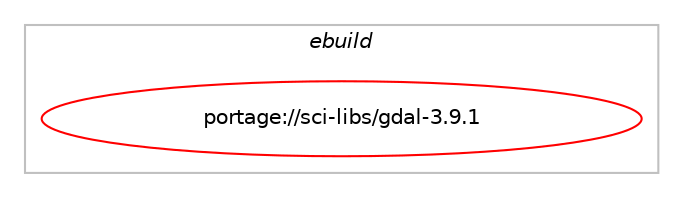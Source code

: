 digraph prolog {

# *************
# Graph options
# *************

newrank=true;
concentrate=true;
compound=true;
graph [rankdir=LR,fontname=Helvetica,fontsize=10,ranksep=1.5];#, ranksep=2.5, nodesep=0.2];
edge  [arrowhead=vee];
node  [fontname=Helvetica,fontsize=10];

# **********
# The ebuild
# **********

subgraph cluster_leftcol {
color=gray;
label=<<i>ebuild</i>>;
id [label="portage://sci-libs/gdal-3.9.1", color=red, width=4, href="../sci-libs/gdal-3.9.1.svg"];
}

# ****************
# The dependencies
# ****************

subgraph cluster_midcol {
color=gray;
label=<<i>dependencies</i>>;
subgraph cluster_compile {
fillcolor="#eeeeee";
style=filled;
label=<<i>compile</i>>;
# *** BEGIN UNKNOWN DEPENDENCY TYPE (TODO) ***
# id -> equal(use_conditional_group(positive,armadillo,portage://sci-libs/gdal-3.9.1,[package_dependency(portage://sci-libs/gdal-3.9.1,install,no,sci-libs,armadillo,none,[,,],any_same_slot,[use(enable(lapack),none)])]))
# *** END UNKNOWN DEPENDENCY TYPE (TODO) ***

# *** BEGIN UNKNOWN DEPENDENCY TYPE (TODO) ***
# id -> equal(use_conditional_group(positive,curl,portage://sci-libs/gdal-3.9.1,[package_dependency(portage://sci-libs/gdal-3.9.1,install,no,net-misc,curl,none,[,,],[],[])]))
# *** END UNKNOWN DEPENDENCY TYPE (TODO) ***

# *** BEGIN UNKNOWN DEPENDENCY TYPE (TODO) ***
# id -> equal(use_conditional_group(positive,fits,portage://sci-libs/gdal-3.9.1,[package_dependency(portage://sci-libs/gdal-3.9.1,install,no,sci-libs,cfitsio,none,[,,],any_same_slot,[])]))
# *** END UNKNOWN DEPENDENCY TYPE (TODO) ***

# *** BEGIN UNKNOWN DEPENDENCY TYPE (TODO) ***
# id -> equal(use_conditional_group(positive,geos,portage://sci-libs/gdal-3.9.1,[package_dependency(portage://sci-libs/gdal-3.9.1,install,no,sci-libs,geos,greaterequal,[3.8.0,,,3.8.0],[],[])]))
# *** END UNKNOWN DEPENDENCY TYPE (TODO) ***

# *** BEGIN UNKNOWN DEPENDENCY TYPE (TODO) ***
# id -> equal(use_conditional_group(positive,gif,portage://sci-libs/gdal-3.9.1,[package_dependency(portage://sci-libs/gdal-3.9.1,install,no,media-libs,giflib,none,[,,],any_same_slot,[])]))
# *** END UNKNOWN DEPENDENCY TYPE (TODO) ***

# *** BEGIN UNKNOWN DEPENDENCY TYPE (TODO) ***
# id -> equal(use_conditional_group(positive,gml,portage://sci-libs/gdal-3.9.1,[package_dependency(portage://sci-libs/gdal-3.9.1,install,no,dev-libs,xerces-c,greaterequal,[3.1,,,3.1],[],[])]))
# *** END UNKNOWN DEPENDENCY TYPE (TODO) ***

# *** BEGIN UNKNOWN DEPENDENCY TYPE (TODO) ***
# id -> equal(use_conditional_group(positive,hdf5,portage://sci-libs/gdal-3.9.1,[package_dependency(portage://sci-libs/gdal-3.9.1,install,no,sci-libs,hdf5,greaterequal,[1.6.4,,,1.6.4],any_same_slot,[use(enable(cxx),none),use(enable(szip),none)])]))
# *** END UNKNOWN DEPENDENCY TYPE (TODO) ***

# *** BEGIN UNKNOWN DEPENDENCY TYPE (TODO) ***
# id -> equal(use_conditional_group(positive,heif,portage://sci-libs/gdal-3.9.1,[package_dependency(portage://sci-libs/gdal-3.9.1,install,no,media-libs,libheif,none,[,,],any_same_slot,[])]))
# *** END UNKNOWN DEPENDENCY TYPE (TODO) ***

# *** BEGIN UNKNOWN DEPENDENCY TYPE (TODO) ***
# id -> equal(use_conditional_group(positive,java,portage://sci-libs/gdal-3.9.1,[package_dependency(portage://sci-libs/gdal-3.9.1,install,no,dev-java,java-config,greaterequal,[2.2.0,,-r3,2.2.0-r3],[],[])]))
# *** END UNKNOWN DEPENDENCY TYPE (TODO) ***

# *** BEGIN UNKNOWN DEPENDENCY TYPE (TODO) ***
# id -> equal(use_conditional_group(positive,java,portage://sci-libs/gdal-3.9.1,[package_dependency(portage://sci-libs/gdal-3.9.1,install,no,virtual,jdk,greaterequal,[1.8,,,1.8],any_different_slot,[use(disable(headless-awt),none)])]))
# *** END UNKNOWN DEPENDENCY TYPE (TODO) ***

# *** BEGIN UNKNOWN DEPENDENCY TYPE (TODO) ***
# id -> equal(use_conditional_group(positive,jpeg,portage://sci-libs/gdal-3.9.1,[package_dependency(portage://sci-libs/gdal-3.9.1,install,no,media-libs,libjpeg-turbo,none,[,,],any_same_slot,[])]))
# *** END UNKNOWN DEPENDENCY TYPE (TODO) ***

# *** BEGIN UNKNOWN DEPENDENCY TYPE (TODO) ***
# id -> equal(use_conditional_group(positive,jpeg2k,portage://sci-libs/gdal-3.9.1,[package_dependency(portage://sci-libs/gdal-3.9.1,install,no,media-libs,openjpeg,none,[,,],[slot(2),equal],[])]))
# *** END UNKNOWN DEPENDENCY TYPE (TODO) ***

# *** BEGIN UNKNOWN DEPENDENCY TYPE (TODO) ***
# id -> equal(use_conditional_group(positive,lzma,portage://sci-libs/gdal-3.9.1,[any_of_group([package_dependency(portage://sci-libs/gdal-3.9.1,install,no,app-arch,xz-utils,none,[,,],[],[]),package_dependency(portage://sci-libs/gdal-3.9.1,install,no,app-arch,lzma,none,[,,],[],[])])]))
# *** END UNKNOWN DEPENDENCY TYPE (TODO) ***

# *** BEGIN UNKNOWN DEPENDENCY TYPE (TODO) ***
# id -> equal(use_conditional_group(positive,mysql,portage://sci-libs/gdal-3.9.1,[package_dependency(portage://sci-libs/gdal-3.9.1,install,no,virtual,mysql,none,[,,],[],[])]))
# *** END UNKNOWN DEPENDENCY TYPE (TODO) ***

# *** BEGIN UNKNOWN DEPENDENCY TYPE (TODO) ***
# id -> equal(use_conditional_group(positive,netcdf,portage://sci-libs/gdal-3.9.1,[package_dependency(portage://sci-libs/gdal-3.9.1,install,no,sci-libs,netcdf,none,[,,],any_same_slot,[])]))
# *** END UNKNOWN DEPENDENCY TYPE (TODO) ***

# *** BEGIN UNKNOWN DEPENDENCY TYPE (TODO) ***
# id -> equal(use_conditional_group(positive,odbc,portage://sci-libs/gdal-3.9.1,[package_dependency(portage://sci-libs/gdal-3.9.1,install,no,dev-db,unixODBC,none,[,,],[],[])]))
# *** END UNKNOWN DEPENDENCY TYPE (TODO) ***

# *** BEGIN UNKNOWN DEPENDENCY TYPE (TODO) ***
# id -> equal(use_conditional_group(positive,ogdi,portage://sci-libs/gdal-3.9.1,[package_dependency(portage://sci-libs/gdal-3.9.1,install,no,sci-libs,ogdi,greaterequal,[4.1.0,,-r1,4.1.0-r1],[],[])]))
# *** END UNKNOWN DEPENDENCY TYPE (TODO) ***

# *** BEGIN UNKNOWN DEPENDENCY TYPE (TODO) ***
# id -> equal(use_conditional_group(positive,opencl,portage://sci-libs/gdal-3.9.1,[package_dependency(portage://sci-libs/gdal-3.9.1,install,no,virtual,opencl,none,[,,],[],[])]))
# *** END UNKNOWN DEPENDENCY TYPE (TODO) ***

# *** BEGIN UNKNOWN DEPENDENCY TYPE (TODO) ***
# id -> equal(use_conditional_group(positive,oracle,portage://sci-libs/gdal-3.9.1,[package_dependency(portage://sci-libs/gdal-3.9.1,install,no,dev-db,oracle-instantclient,none,[,,],any_same_slot,[])]))
# *** END UNKNOWN DEPENDENCY TYPE (TODO) ***

# *** BEGIN UNKNOWN DEPENDENCY TYPE (TODO) ***
# id -> equal(use_conditional_group(positive,parquet,portage://sci-libs/gdal-3.9.1,[package_dependency(portage://sci-libs/gdal-3.9.1,install,no,dev-libs,apache-arrow,none,[,,],any_same_slot,[use(enable(dataset),none),use(enable(parquet),none)])]))
# *** END UNKNOWN DEPENDENCY TYPE (TODO) ***

# *** BEGIN UNKNOWN DEPENDENCY TYPE (TODO) ***
# id -> equal(use_conditional_group(positive,pdf,portage://sci-libs/gdal-3.9.1,[package_dependency(portage://sci-libs/gdal-3.9.1,install,no,app-text,poppler,none,[,,],any_same_slot,[])]))
# *** END UNKNOWN DEPENDENCY TYPE (TODO) ***

# *** BEGIN UNKNOWN DEPENDENCY TYPE (TODO) ***
# id -> equal(use_conditional_group(positive,png,portage://sci-libs/gdal-3.9.1,[package_dependency(portage://sci-libs/gdal-3.9.1,install,no,media-libs,libpng,none,[,,],any_same_slot,[])]))
# *** END UNKNOWN DEPENDENCY TYPE (TODO) ***

# *** BEGIN UNKNOWN DEPENDENCY TYPE (TODO) ***
# id -> equal(use_conditional_group(positive,postgres,portage://sci-libs/gdal-3.9.1,[package_dependency(portage://sci-libs/gdal-3.9.1,install,no,dev-db,postgresql,greaterequal,[8.4,,,8.4],any_same_slot,[])]))
# *** END UNKNOWN DEPENDENCY TYPE (TODO) ***

# *** BEGIN UNKNOWN DEPENDENCY TYPE (TODO) ***
# id -> equal(use_conditional_group(positive,python,portage://sci-libs/gdal-3.9.1,[use_conditional_group(positive,python_single_target_python3_10,portage://sci-libs/gdal-3.9.1,[package_dependency(portage://sci-libs/gdal-3.9.1,install,no,dev-lang,python,none,[,,],[slot(3.10)],[])]),use_conditional_group(positive,python_single_target_python3_11,portage://sci-libs/gdal-3.9.1,[package_dependency(portage://sci-libs/gdal-3.9.1,install,no,dev-lang,python,none,[,,],[slot(3.11)],[])]),use_conditional_group(positive,python_single_target_python3_12,portage://sci-libs/gdal-3.9.1,[package_dependency(portage://sci-libs/gdal-3.9.1,install,no,dev-lang,python,none,[,,],[slot(3.12)],[])]),use_conditional_group(positive,python_single_target_python3_10,portage://sci-libs/gdal-3.9.1,[package_dependency(portage://sci-libs/gdal-3.9.1,install,no,dev-python,numpy,none,[,,],[],[use(enable(python_targets_python3_10),negative)])]),use_conditional_group(positive,python_single_target_python3_11,portage://sci-libs/gdal-3.9.1,[package_dependency(portage://sci-libs/gdal-3.9.1,install,no,dev-python,numpy,none,[,,],[],[use(enable(python_targets_python3_11),negative)])]),use_conditional_group(positive,python_single_target_python3_12,portage://sci-libs/gdal-3.9.1,[package_dependency(portage://sci-libs/gdal-3.9.1,install,no,dev-python,numpy,none,[,,],[],[use(enable(python_targets_python3_12),negative)])])]))
# *** END UNKNOWN DEPENDENCY TYPE (TODO) ***

# *** BEGIN UNKNOWN DEPENDENCY TYPE (TODO) ***
# id -> equal(use_conditional_group(positive,spatialite,portage://sci-libs/gdal-3.9.1,[package_dependency(portage://sci-libs/gdal-3.9.1,install,no,dev-db,spatialite,none,[,,],[],[])]))
# *** END UNKNOWN DEPENDENCY TYPE (TODO) ***

# *** BEGIN UNKNOWN DEPENDENCY TYPE (TODO) ***
# id -> equal(use_conditional_group(positive,sqlite,portage://sci-libs/gdal-3.9.1,[package_dependency(portage://sci-libs/gdal-3.9.1,install,no,dev-db,sqlite,none,[,,],[slot(3)],[])]))
# *** END UNKNOWN DEPENDENCY TYPE (TODO) ***

# *** BEGIN UNKNOWN DEPENDENCY TYPE (TODO) ***
# id -> equal(use_conditional_group(positive,webp,portage://sci-libs/gdal-3.9.1,[package_dependency(portage://sci-libs/gdal-3.9.1,install,no,media-libs,libwebp,none,[,,],any_same_slot,[])]))
# *** END UNKNOWN DEPENDENCY TYPE (TODO) ***

# *** BEGIN UNKNOWN DEPENDENCY TYPE (TODO) ***
# id -> equal(use_conditional_group(positive,xls,portage://sci-libs/gdal-3.9.1,[package_dependency(portage://sci-libs/gdal-3.9.1,install,no,dev-libs,freexl,none,[,,],[],[])]))
# *** END UNKNOWN DEPENDENCY TYPE (TODO) ***

# *** BEGIN UNKNOWN DEPENDENCY TYPE (TODO) ***
# id -> equal(use_conditional_group(positive,zstd,portage://sci-libs/gdal-3.9.1,[package_dependency(portage://sci-libs/gdal-3.9.1,install,no,app-arch,zstd,none,[,,],any_same_slot,[])]))
# *** END UNKNOWN DEPENDENCY TYPE (TODO) ***

# *** BEGIN UNKNOWN DEPENDENCY TYPE (TODO) ***
# id -> equal(package_dependency(portage://sci-libs/gdal-3.9.1,install,no,dev-libs,expat,none,[,,],[],[]))
# *** END UNKNOWN DEPENDENCY TYPE (TODO) ***

# *** BEGIN UNKNOWN DEPENDENCY TYPE (TODO) ***
# id -> equal(package_dependency(portage://sci-libs/gdal-3.9.1,install,no,dev-libs,json-c,none,[,,],any_same_slot,[]))
# *** END UNKNOWN DEPENDENCY TYPE (TODO) ***

# *** BEGIN UNKNOWN DEPENDENCY TYPE (TODO) ***
# id -> equal(package_dependency(portage://sci-libs/gdal-3.9.1,install,no,dev-libs,libpcre2,none,[,,],[],[]))
# *** END UNKNOWN DEPENDENCY TYPE (TODO) ***

# *** BEGIN UNKNOWN DEPENDENCY TYPE (TODO) ***
# id -> equal(package_dependency(portage://sci-libs/gdal-3.9.1,install,no,dev-libs,libxml2,none,[,,],[slot(2)],[]))
# *** END UNKNOWN DEPENDENCY TYPE (TODO) ***

# *** BEGIN UNKNOWN DEPENDENCY TYPE (TODO) ***
# id -> equal(package_dependency(portage://sci-libs/gdal-3.9.1,install,no,dev-libs,openssl,none,[,,],any_same_slot,[]))
# *** END UNKNOWN DEPENDENCY TYPE (TODO) ***

# *** BEGIN UNKNOWN DEPENDENCY TYPE (TODO) ***
# id -> equal(package_dependency(portage://sci-libs/gdal-3.9.1,install,no,media-libs,tiff,none,[,,],[],[]))
# *** END UNKNOWN DEPENDENCY TYPE (TODO) ***

# *** BEGIN UNKNOWN DEPENDENCY TYPE (TODO) ***
# id -> equal(package_dependency(portage://sci-libs/gdal-3.9.1,install,no,sci-libs,libgeotiff,greaterequal,[1.5.1,,-r1,1.5.1-r1],any_same_slot,[]))
# *** END UNKNOWN DEPENDENCY TYPE (TODO) ***

# *** BEGIN UNKNOWN DEPENDENCY TYPE (TODO) ***
# id -> equal(package_dependency(portage://sci-libs/gdal-3.9.1,install,no,sci-libs,proj,greaterequal,[6.0.0,,,6.0.0],any_same_slot,[]))
# *** END UNKNOWN DEPENDENCY TYPE (TODO) ***

# *** BEGIN UNKNOWN DEPENDENCY TYPE (TODO) ***
# id -> equal(package_dependency(portage://sci-libs/gdal-3.9.1,install,no,sys-libs,zlib,none,[,,],[],[use(enable(minizip),positive)]))
# *** END UNKNOWN DEPENDENCY TYPE (TODO) ***

}
subgraph cluster_compileandrun {
fillcolor="#eeeeee";
style=filled;
label=<<i>compile and run</i>>;
}
subgraph cluster_run {
fillcolor="#eeeeee";
style=filled;
label=<<i>run</i>>;
# *** BEGIN UNKNOWN DEPENDENCY TYPE (TODO) ***
# id -> equal(use_conditional_group(positive,armadillo,portage://sci-libs/gdal-3.9.1,[package_dependency(portage://sci-libs/gdal-3.9.1,run,no,sci-libs,armadillo,none,[,,],any_same_slot,[use(enable(lapack),none)])]))
# *** END UNKNOWN DEPENDENCY TYPE (TODO) ***

# *** BEGIN UNKNOWN DEPENDENCY TYPE (TODO) ***
# id -> equal(use_conditional_group(positive,curl,portage://sci-libs/gdal-3.9.1,[package_dependency(portage://sci-libs/gdal-3.9.1,run,no,net-misc,curl,none,[,,],[],[])]))
# *** END UNKNOWN DEPENDENCY TYPE (TODO) ***

# *** BEGIN UNKNOWN DEPENDENCY TYPE (TODO) ***
# id -> equal(use_conditional_group(positive,fits,portage://sci-libs/gdal-3.9.1,[package_dependency(portage://sci-libs/gdal-3.9.1,run,no,sci-libs,cfitsio,none,[,,],any_same_slot,[])]))
# *** END UNKNOWN DEPENDENCY TYPE (TODO) ***

# *** BEGIN UNKNOWN DEPENDENCY TYPE (TODO) ***
# id -> equal(use_conditional_group(positive,geos,portage://sci-libs/gdal-3.9.1,[package_dependency(portage://sci-libs/gdal-3.9.1,run,no,sci-libs,geos,greaterequal,[3.8.0,,,3.8.0],[],[])]))
# *** END UNKNOWN DEPENDENCY TYPE (TODO) ***

# *** BEGIN UNKNOWN DEPENDENCY TYPE (TODO) ***
# id -> equal(use_conditional_group(positive,gif,portage://sci-libs/gdal-3.9.1,[package_dependency(portage://sci-libs/gdal-3.9.1,run,no,media-libs,giflib,none,[,,],any_same_slot,[])]))
# *** END UNKNOWN DEPENDENCY TYPE (TODO) ***

# *** BEGIN UNKNOWN DEPENDENCY TYPE (TODO) ***
# id -> equal(use_conditional_group(positive,gml,portage://sci-libs/gdal-3.9.1,[package_dependency(portage://sci-libs/gdal-3.9.1,run,no,dev-libs,xerces-c,greaterequal,[3.1,,,3.1],[],[])]))
# *** END UNKNOWN DEPENDENCY TYPE (TODO) ***

# *** BEGIN UNKNOWN DEPENDENCY TYPE (TODO) ***
# id -> equal(use_conditional_group(positive,hdf5,portage://sci-libs/gdal-3.9.1,[package_dependency(portage://sci-libs/gdal-3.9.1,run,no,sci-libs,hdf5,greaterequal,[1.6.4,,,1.6.4],any_same_slot,[use(enable(cxx),none),use(enable(szip),none)])]))
# *** END UNKNOWN DEPENDENCY TYPE (TODO) ***

# *** BEGIN UNKNOWN DEPENDENCY TYPE (TODO) ***
# id -> equal(use_conditional_group(positive,heif,portage://sci-libs/gdal-3.9.1,[package_dependency(portage://sci-libs/gdal-3.9.1,run,no,media-libs,libheif,none,[,,],any_same_slot,[])]))
# *** END UNKNOWN DEPENDENCY TYPE (TODO) ***

# *** BEGIN UNKNOWN DEPENDENCY TYPE (TODO) ***
# id -> equal(use_conditional_group(positive,java,portage://sci-libs/gdal-3.9.1,[package_dependency(portage://sci-libs/gdal-3.9.1,run,no,dev-java,java-config,greaterequal,[2.2.0,,-r3,2.2.0-r3],[],[])]))
# *** END UNKNOWN DEPENDENCY TYPE (TODO) ***

# *** BEGIN UNKNOWN DEPENDENCY TYPE (TODO) ***
# id -> equal(use_conditional_group(positive,java,portage://sci-libs/gdal-3.9.1,[package_dependency(portage://sci-libs/gdal-3.9.1,run,no,virtual,jdk,greaterequal,[1.8,,,1.8],any_different_slot,[use(disable(headless-awt),none)])]))
# *** END UNKNOWN DEPENDENCY TYPE (TODO) ***

# *** BEGIN UNKNOWN DEPENDENCY TYPE (TODO) ***
# id -> equal(use_conditional_group(positive,java,portage://sci-libs/gdal-3.9.1,[package_dependency(portage://sci-libs/gdal-3.9.1,run,no,virtual,jre,greaterequal,[1.8,,,1.8],any_different_slot,[])]))
# *** END UNKNOWN DEPENDENCY TYPE (TODO) ***

# *** BEGIN UNKNOWN DEPENDENCY TYPE (TODO) ***
# id -> equal(use_conditional_group(positive,jpeg,portage://sci-libs/gdal-3.9.1,[package_dependency(portage://sci-libs/gdal-3.9.1,run,no,media-libs,libjpeg-turbo,none,[,,],any_same_slot,[])]))
# *** END UNKNOWN DEPENDENCY TYPE (TODO) ***

# *** BEGIN UNKNOWN DEPENDENCY TYPE (TODO) ***
# id -> equal(use_conditional_group(positive,jpeg2k,portage://sci-libs/gdal-3.9.1,[package_dependency(portage://sci-libs/gdal-3.9.1,run,no,media-libs,openjpeg,none,[,,],[slot(2),equal],[])]))
# *** END UNKNOWN DEPENDENCY TYPE (TODO) ***

# *** BEGIN UNKNOWN DEPENDENCY TYPE (TODO) ***
# id -> equal(use_conditional_group(positive,lzma,portage://sci-libs/gdal-3.9.1,[any_of_group([package_dependency(portage://sci-libs/gdal-3.9.1,run,no,app-arch,xz-utils,none,[,,],[],[]),package_dependency(portage://sci-libs/gdal-3.9.1,run,no,app-arch,lzma,none,[,,],[],[])])]))
# *** END UNKNOWN DEPENDENCY TYPE (TODO) ***

# *** BEGIN UNKNOWN DEPENDENCY TYPE (TODO) ***
# id -> equal(use_conditional_group(positive,mysql,portage://sci-libs/gdal-3.9.1,[package_dependency(portage://sci-libs/gdal-3.9.1,run,no,virtual,mysql,none,[,,],[],[])]))
# *** END UNKNOWN DEPENDENCY TYPE (TODO) ***

# *** BEGIN UNKNOWN DEPENDENCY TYPE (TODO) ***
# id -> equal(use_conditional_group(positive,netcdf,portage://sci-libs/gdal-3.9.1,[package_dependency(portage://sci-libs/gdal-3.9.1,run,no,sci-libs,netcdf,none,[,,],any_same_slot,[])]))
# *** END UNKNOWN DEPENDENCY TYPE (TODO) ***

# *** BEGIN UNKNOWN DEPENDENCY TYPE (TODO) ***
# id -> equal(use_conditional_group(positive,odbc,portage://sci-libs/gdal-3.9.1,[package_dependency(portage://sci-libs/gdal-3.9.1,run,no,dev-db,unixODBC,none,[,,],[],[])]))
# *** END UNKNOWN DEPENDENCY TYPE (TODO) ***

# *** BEGIN UNKNOWN DEPENDENCY TYPE (TODO) ***
# id -> equal(use_conditional_group(positive,ogdi,portage://sci-libs/gdal-3.9.1,[package_dependency(portage://sci-libs/gdal-3.9.1,run,no,sci-libs,ogdi,greaterequal,[4.1.0,,-r1,4.1.0-r1],[],[])]))
# *** END UNKNOWN DEPENDENCY TYPE (TODO) ***

# *** BEGIN UNKNOWN DEPENDENCY TYPE (TODO) ***
# id -> equal(use_conditional_group(positive,opencl,portage://sci-libs/gdal-3.9.1,[package_dependency(portage://sci-libs/gdal-3.9.1,run,no,virtual,opencl,none,[,,],[],[])]))
# *** END UNKNOWN DEPENDENCY TYPE (TODO) ***

# *** BEGIN UNKNOWN DEPENDENCY TYPE (TODO) ***
# id -> equal(use_conditional_group(positive,oracle,portage://sci-libs/gdal-3.9.1,[package_dependency(portage://sci-libs/gdal-3.9.1,run,no,dev-db,oracle-instantclient,none,[,,],any_same_slot,[])]))
# *** END UNKNOWN DEPENDENCY TYPE (TODO) ***

# *** BEGIN UNKNOWN DEPENDENCY TYPE (TODO) ***
# id -> equal(use_conditional_group(positive,parquet,portage://sci-libs/gdal-3.9.1,[package_dependency(portage://sci-libs/gdal-3.9.1,run,no,dev-libs,apache-arrow,none,[,,],any_same_slot,[use(enable(dataset),none),use(enable(parquet),none)])]))
# *** END UNKNOWN DEPENDENCY TYPE (TODO) ***

# *** BEGIN UNKNOWN DEPENDENCY TYPE (TODO) ***
# id -> equal(use_conditional_group(positive,pdf,portage://sci-libs/gdal-3.9.1,[package_dependency(portage://sci-libs/gdal-3.9.1,run,no,app-text,poppler,none,[,,],any_same_slot,[])]))
# *** END UNKNOWN DEPENDENCY TYPE (TODO) ***

# *** BEGIN UNKNOWN DEPENDENCY TYPE (TODO) ***
# id -> equal(use_conditional_group(positive,png,portage://sci-libs/gdal-3.9.1,[package_dependency(portage://sci-libs/gdal-3.9.1,run,no,media-libs,libpng,none,[,,],any_same_slot,[])]))
# *** END UNKNOWN DEPENDENCY TYPE (TODO) ***

# *** BEGIN UNKNOWN DEPENDENCY TYPE (TODO) ***
# id -> equal(use_conditional_group(positive,postgres,portage://sci-libs/gdal-3.9.1,[package_dependency(portage://sci-libs/gdal-3.9.1,run,no,dev-db,postgresql,greaterequal,[8.4,,,8.4],any_same_slot,[])]))
# *** END UNKNOWN DEPENDENCY TYPE (TODO) ***

# *** BEGIN UNKNOWN DEPENDENCY TYPE (TODO) ***
# id -> equal(use_conditional_group(positive,python,portage://sci-libs/gdal-3.9.1,[use_conditional_group(positive,python_single_target_python3_10,portage://sci-libs/gdal-3.9.1,[package_dependency(portage://sci-libs/gdal-3.9.1,run,no,dev-lang,python,none,[,,],[slot(3.10)],[])]),use_conditional_group(positive,python_single_target_python3_11,portage://sci-libs/gdal-3.9.1,[package_dependency(portage://sci-libs/gdal-3.9.1,run,no,dev-lang,python,none,[,,],[slot(3.11)],[])]),use_conditional_group(positive,python_single_target_python3_12,portage://sci-libs/gdal-3.9.1,[package_dependency(portage://sci-libs/gdal-3.9.1,run,no,dev-lang,python,none,[,,],[slot(3.12)],[])]),use_conditional_group(positive,python_single_target_python3_10,portage://sci-libs/gdal-3.9.1,[package_dependency(portage://sci-libs/gdal-3.9.1,run,no,dev-python,numpy,none,[,,],[],[use(enable(python_targets_python3_10),negative)])]),use_conditional_group(positive,python_single_target_python3_11,portage://sci-libs/gdal-3.9.1,[package_dependency(portage://sci-libs/gdal-3.9.1,run,no,dev-python,numpy,none,[,,],[],[use(enable(python_targets_python3_11),negative)])]),use_conditional_group(positive,python_single_target_python3_12,portage://sci-libs/gdal-3.9.1,[package_dependency(portage://sci-libs/gdal-3.9.1,run,no,dev-python,numpy,none,[,,],[],[use(enable(python_targets_python3_12),negative)])])]))
# *** END UNKNOWN DEPENDENCY TYPE (TODO) ***

# *** BEGIN UNKNOWN DEPENDENCY TYPE (TODO) ***
# id -> equal(use_conditional_group(positive,spatialite,portage://sci-libs/gdal-3.9.1,[package_dependency(portage://sci-libs/gdal-3.9.1,run,no,dev-db,spatialite,none,[,,],[],[])]))
# *** END UNKNOWN DEPENDENCY TYPE (TODO) ***

# *** BEGIN UNKNOWN DEPENDENCY TYPE (TODO) ***
# id -> equal(use_conditional_group(positive,sqlite,portage://sci-libs/gdal-3.9.1,[package_dependency(portage://sci-libs/gdal-3.9.1,run,no,dev-db,sqlite,none,[,,],[slot(3)],[])]))
# *** END UNKNOWN DEPENDENCY TYPE (TODO) ***

# *** BEGIN UNKNOWN DEPENDENCY TYPE (TODO) ***
# id -> equal(use_conditional_group(positive,webp,portage://sci-libs/gdal-3.9.1,[package_dependency(portage://sci-libs/gdal-3.9.1,run,no,media-libs,libwebp,none,[,,],any_same_slot,[])]))
# *** END UNKNOWN DEPENDENCY TYPE (TODO) ***

# *** BEGIN UNKNOWN DEPENDENCY TYPE (TODO) ***
# id -> equal(use_conditional_group(positive,xls,portage://sci-libs/gdal-3.9.1,[package_dependency(portage://sci-libs/gdal-3.9.1,run,no,dev-libs,freexl,none,[,,],[],[])]))
# *** END UNKNOWN DEPENDENCY TYPE (TODO) ***

# *** BEGIN UNKNOWN DEPENDENCY TYPE (TODO) ***
# id -> equal(use_conditional_group(positive,zstd,portage://sci-libs/gdal-3.9.1,[package_dependency(portage://sci-libs/gdal-3.9.1,run,no,app-arch,zstd,none,[,,],any_same_slot,[])]))
# *** END UNKNOWN DEPENDENCY TYPE (TODO) ***

# *** BEGIN UNKNOWN DEPENDENCY TYPE (TODO) ***
# id -> equal(package_dependency(portage://sci-libs/gdal-3.9.1,run,no,dev-libs,expat,none,[,,],[],[]))
# *** END UNKNOWN DEPENDENCY TYPE (TODO) ***

# *** BEGIN UNKNOWN DEPENDENCY TYPE (TODO) ***
# id -> equal(package_dependency(portage://sci-libs/gdal-3.9.1,run,no,dev-libs,json-c,none,[,,],any_same_slot,[]))
# *** END UNKNOWN DEPENDENCY TYPE (TODO) ***

# *** BEGIN UNKNOWN DEPENDENCY TYPE (TODO) ***
# id -> equal(package_dependency(portage://sci-libs/gdal-3.9.1,run,no,dev-libs,libpcre2,none,[,,],[],[]))
# *** END UNKNOWN DEPENDENCY TYPE (TODO) ***

# *** BEGIN UNKNOWN DEPENDENCY TYPE (TODO) ***
# id -> equal(package_dependency(portage://sci-libs/gdal-3.9.1,run,no,dev-libs,libxml2,none,[,,],[slot(2)],[]))
# *** END UNKNOWN DEPENDENCY TYPE (TODO) ***

# *** BEGIN UNKNOWN DEPENDENCY TYPE (TODO) ***
# id -> equal(package_dependency(portage://sci-libs/gdal-3.9.1,run,no,dev-libs,openssl,none,[,,],any_same_slot,[]))
# *** END UNKNOWN DEPENDENCY TYPE (TODO) ***

# *** BEGIN UNKNOWN DEPENDENCY TYPE (TODO) ***
# id -> equal(package_dependency(portage://sci-libs/gdal-3.9.1,run,no,media-libs,tiff,none,[,,],[],[]))
# *** END UNKNOWN DEPENDENCY TYPE (TODO) ***

# *** BEGIN UNKNOWN DEPENDENCY TYPE (TODO) ***
# id -> equal(package_dependency(portage://sci-libs/gdal-3.9.1,run,no,sci-libs,libgeotiff,greaterequal,[1.5.1,,-r1,1.5.1-r1],any_same_slot,[]))
# *** END UNKNOWN DEPENDENCY TYPE (TODO) ***

# *** BEGIN UNKNOWN DEPENDENCY TYPE (TODO) ***
# id -> equal(package_dependency(portage://sci-libs/gdal-3.9.1,run,no,sci-libs,proj,greaterequal,[6.0.0,,,6.0.0],any_same_slot,[]))
# *** END UNKNOWN DEPENDENCY TYPE (TODO) ***

# *** BEGIN UNKNOWN DEPENDENCY TYPE (TODO) ***
# id -> equal(package_dependency(portage://sci-libs/gdal-3.9.1,run,no,sys-libs,zlib,none,[,,],[],[use(enable(minizip),positive)]))
# *** END UNKNOWN DEPENDENCY TYPE (TODO) ***

}
}

# **************
# The candidates
# **************

subgraph cluster_choices {
rank=same;
color=gray;
label=<<i>candidates</i>>;

}

}
